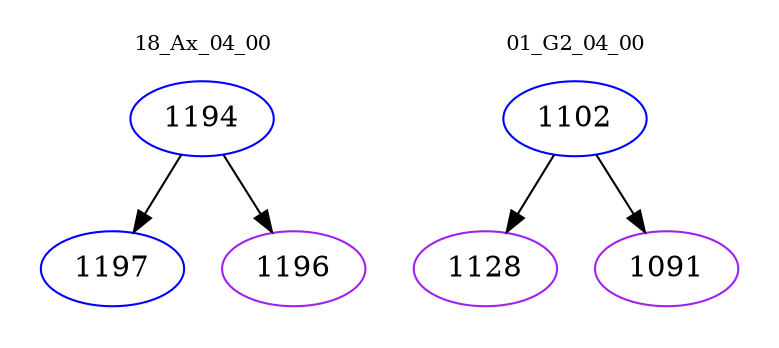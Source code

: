 digraph{
subgraph cluster_0 {
color = white
label = "18_Ax_04_00";
fontsize=10;
T0_1194 [label="1194", color="blue"]
T0_1194 -> T0_1197 [color="black"]
T0_1197 [label="1197", color="blue"]
T0_1194 -> T0_1196 [color="black"]
T0_1196 [label="1196", color="purple"]
}
subgraph cluster_1 {
color = white
label = "01_G2_04_00";
fontsize=10;
T1_1102 [label="1102", color="blue"]
T1_1102 -> T1_1128 [color="black"]
T1_1128 [label="1128", color="purple"]
T1_1102 -> T1_1091 [color="black"]
T1_1091 [label="1091", color="purple"]
}
}
